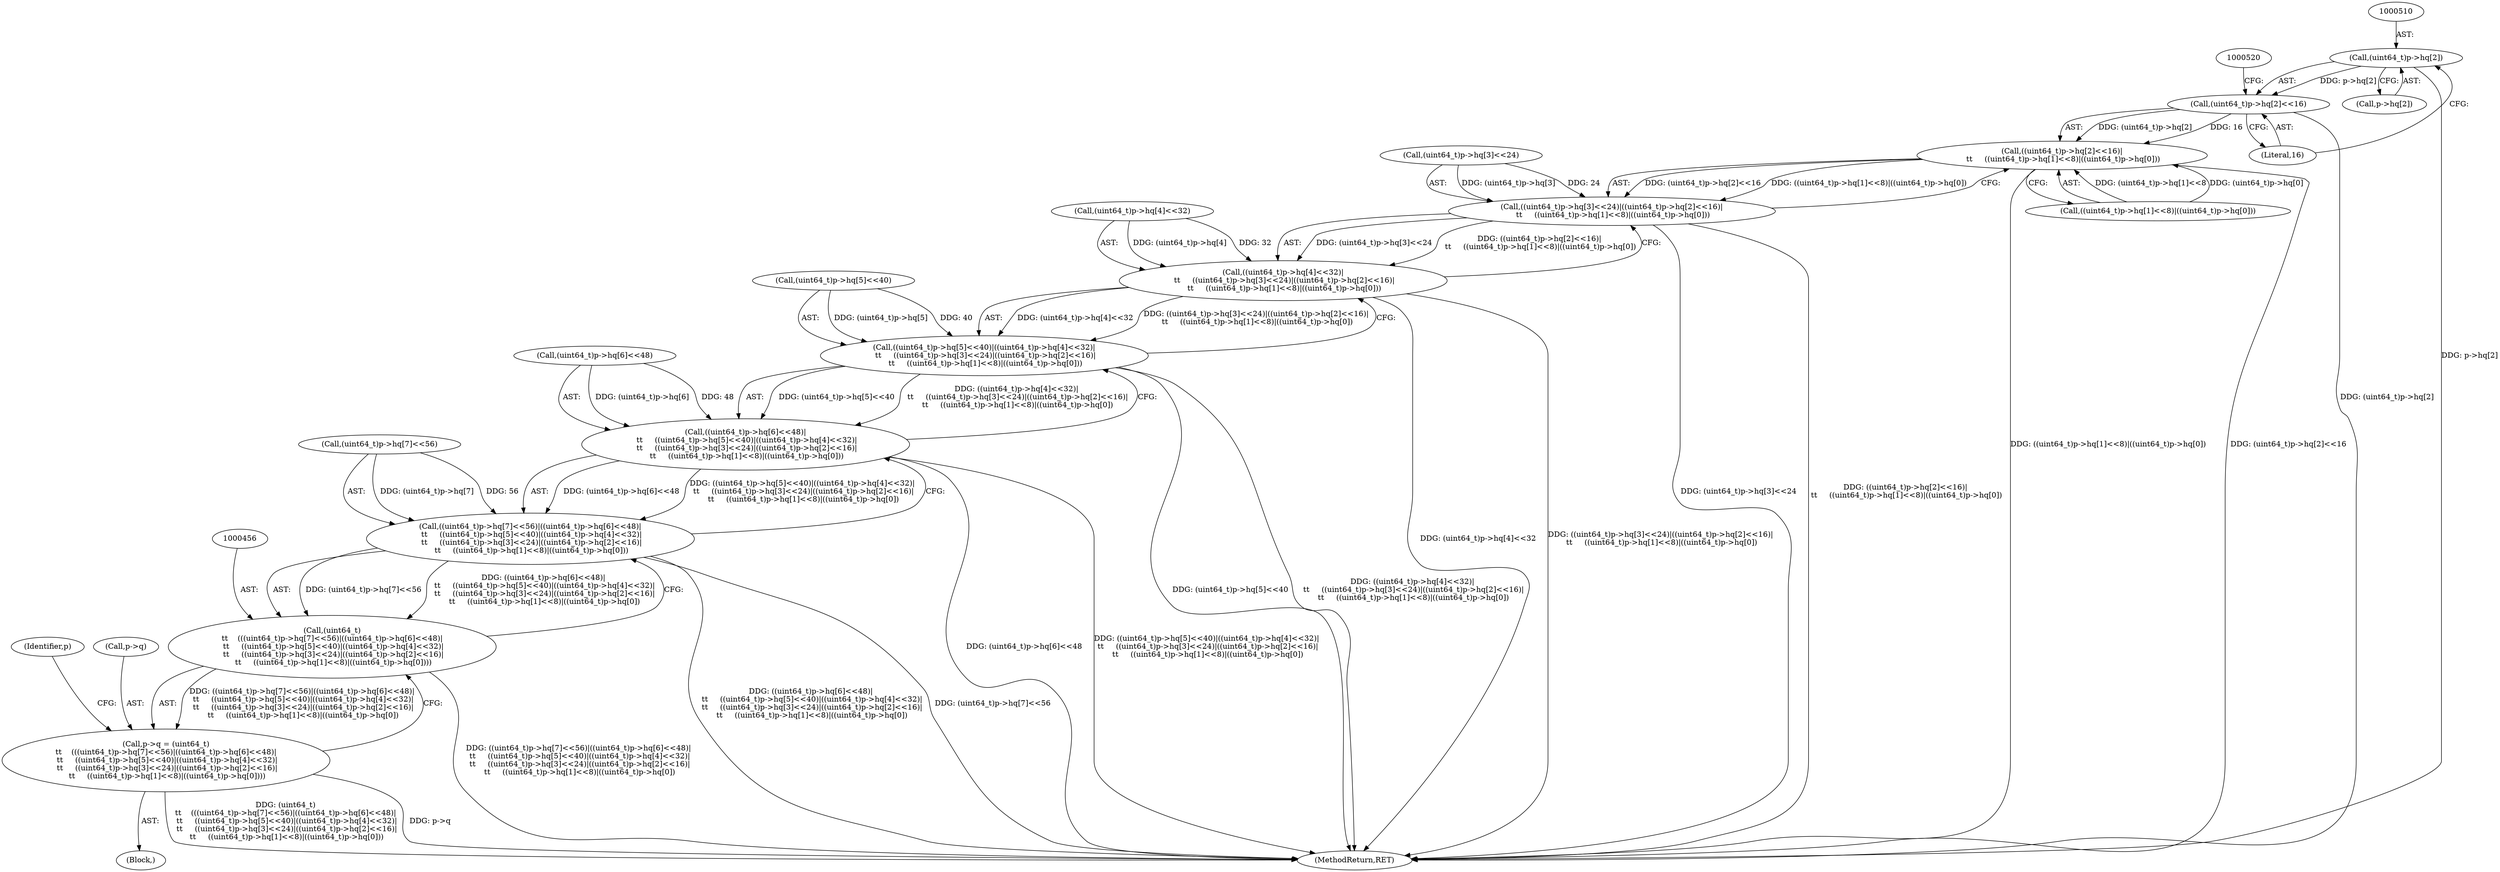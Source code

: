 digraph "0_file_4a284c89d6ef11aca34da65da7d673050a5ea320_2@pointer" {
"1000509" [label="(Call,(uint64_t)p->hq[2])"];
"1000508" [label="(Call,(uint64_t)p->hq[2]<<16)"];
"1000507" [label="(Call,((uint64_t)p->hq[2]<<16)|\n \t\t     ((uint64_t)p->hq[1]<<8)|((uint64_t)p->hq[0]))"];
"1000497" [label="(Call,((uint64_t)p->hq[3]<<24)|((uint64_t)p->hq[2]<<16)|\n \t\t     ((uint64_t)p->hq[1]<<8)|((uint64_t)p->hq[0]))"];
"1000487" [label="(Call,((uint64_t)p->hq[4]<<32)|\n \t\t     ((uint64_t)p->hq[3]<<24)|((uint64_t)p->hq[2]<<16)|\n \t\t     ((uint64_t)p->hq[1]<<8)|((uint64_t)p->hq[0]))"];
"1000477" [label="(Call,((uint64_t)p->hq[5]<<40)|((uint64_t)p->hq[4]<<32)|\n \t\t     ((uint64_t)p->hq[3]<<24)|((uint64_t)p->hq[2]<<16)|\n \t\t     ((uint64_t)p->hq[1]<<8)|((uint64_t)p->hq[0]))"];
"1000467" [label="(Call,((uint64_t)p->hq[6]<<48)|\n \t\t     ((uint64_t)p->hq[5]<<40)|((uint64_t)p->hq[4]<<32)|\n \t\t     ((uint64_t)p->hq[3]<<24)|((uint64_t)p->hq[2]<<16)|\n \t\t     ((uint64_t)p->hq[1]<<8)|((uint64_t)p->hq[0]))"];
"1000457" [label="(Call,((uint64_t)p->hq[7]<<56)|((uint64_t)p->hq[6]<<48)|\n \t\t     ((uint64_t)p->hq[5]<<40)|((uint64_t)p->hq[4]<<32)|\n \t\t     ((uint64_t)p->hq[3]<<24)|((uint64_t)p->hq[2]<<16)|\n \t\t     ((uint64_t)p->hq[1]<<8)|((uint64_t)p->hq[0]))"];
"1000455" [label="(Call,(uint64_t)\n\t\t    (((uint64_t)p->hq[7]<<56)|((uint64_t)p->hq[6]<<48)|\n \t\t     ((uint64_t)p->hq[5]<<40)|((uint64_t)p->hq[4]<<32)|\n \t\t     ((uint64_t)p->hq[3]<<24)|((uint64_t)p->hq[2]<<16)|\n \t\t     ((uint64_t)p->hq[1]<<8)|((uint64_t)p->hq[0])))"];
"1000451" [label="(Call,p->q = (uint64_t)\n\t\t    (((uint64_t)p->hq[7]<<56)|((uint64_t)p->hq[6]<<48)|\n \t\t     ((uint64_t)p->hq[5]<<40)|((uint64_t)p->hq[4]<<32)|\n \t\t     ((uint64_t)p->hq[3]<<24)|((uint64_t)p->hq[2]<<16)|\n \t\t     ((uint64_t)p->hq[1]<<8)|((uint64_t)p->hq[0])))"];
"1000508" [label="(Call,(uint64_t)p->hq[2]<<16)"];
"1000507" [label="(Call,((uint64_t)p->hq[2]<<16)|\n \t\t     ((uint64_t)p->hq[1]<<8)|((uint64_t)p->hq[0]))"];
"1000516" [label="(Literal,16)"];
"1000488" [label="(Call,(uint64_t)p->hq[4]<<32)"];
"1000119" [label="(Block,)"];
"1000487" [label="(Call,((uint64_t)p->hq[4]<<32)|\n \t\t     ((uint64_t)p->hq[3]<<24)|((uint64_t)p->hq[2]<<16)|\n \t\t     ((uint64_t)p->hq[1]<<8)|((uint64_t)p->hq[0]))"];
"1000478" [label="(Call,(uint64_t)p->hq[5]<<40)"];
"1000497" [label="(Call,((uint64_t)p->hq[3]<<24)|((uint64_t)p->hq[2]<<16)|\n \t\t     ((uint64_t)p->hq[1]<<8)|((uint64_t)p->hq[0]))"];
"1000517" [label="(Call,((uint64_t)p->hq[1]<<8)|((uint64_t)p->hq[0]))"];
"1000458" [label="(Call,(uint64_t)p->hq[7]<<56)"];
"1000468" [label="(Call,(uint64_t)p->hq[6]<<48)"];
"1000509" [label="(Call,(uint64_t)p->hq[2])"];
"1000477" [label="(Call,((uint64_t)p->hq[5]<<40)|((uint64_t)p->hq[4]<<32)|\n \t\t     ((uint64_t)p->hq[3]<<24)|((uint64_t)p->hq[2]<<16)|\n \t\t     ((uint64_t)p->hq[1]<<8)|((uint64_t)p->hq[0]))"];
"1000511" [label="(Call,p->hq[2])"];
"1000535" [label="(Identifier,p)"];
"1000451" [label="(Call,p->q = (uint64_t)\n\t\t    (((uint64_t)p->hq[7]<<56)|((uint64_t)p->hq[6]<<48)|\n \t\t     ((uint64_t)p->hq[5]<<40)|((uint64_t)p->hq[4]<<32)|\n \t\t     ((uint64_t)p->hq[3]<<24)|((uint64_t)p->hq[2]<<16)|\n \t\t     ((uint64_t)p->hq[1]<<8)|((uint64_t)p->hq[0])))"];
"1000455" [label="(Call,(uint64_t)\n\t\t    (((uint64_t)p->hq[7]<<56)|((uint64_t)p->hq[6]<<48)|\n \t\t     ((uint64_t)p->hq[5]<<40)|((uint64_t)p->hq[4]<<32)|\n \t\t     ((uint64_t)p->hq[3]<<24)|((uint64_t)p->hq[2]<<16)|\n \t\t     ((uint64_t)p->hq[1]<<8)|((uint64_t)p->hq[0])))"];
"1000467" [label="(Call,((uint64_t)p->hq[6]<<48)|\n \t\t     ((uint64_t)p->hq[5]<<40)|((uint64_t)p->hq[4]<<32)|\n \t\t     ((uint64_t)p->hq[3]<<24)|((uint64_t)p->hq[2]<<16)|\n \t\t     ((uint64_t)p->hq[1]<<8)|((uint64_t)p->hq[0]))"];
"1000879" [label="(MethodReturn,RET)"];
"1000452" [label="(Call,p->q)"];
"1000457" [label="(Call,((uint64_t)p->hq[7]<<56)|((uint64_t)p->hq[6]<<48)|\n \t\t     ((uint64_t)p->hq[5]<<40)|((uint64_t)p->hq[4]<<32)|\n \t\t     ((uint64_t)p->hq[3]<<24)|((uint64_t)p->hq[2]<<16)|\n \t\t     ((uint64_t)p->hq[1]<<8)|((uint64_t)p->hq[0]))"];
"1000498" [label="(Call,(uint64_t)p->hq[3]<<24)"];
"1000509" -> "1000508"  [label="AST: "];
"1000509" -> "1000511"  [label="CFG: "];
"1000510" -> "1000509"  [label="AST: "];
"1000511" -> "1000509"  [label="AST: "];
"1000516" -> "1000509"  [label="CFG: "];
"1000509" -> "1000879"  [label="DDG: p->hq[2]"];
"1000509" -> "1000508"  [label="DDG: p->hq[2]"];
"1000508" -> "1000507"  [label="AST: "];
"1000508" -> "1000516"  [label="CFG: "];
"1000516" -> "1000508"  [label="AST: "];
"1000520" -> "1000508"  [label="CFG: "];
"1000508" -> "1000879"  [label="DDG: (uint64_t)p->hq[2]"];
"1000508" -> "1000507"  [label="DDG: (uint64_t)p->hq[2]"];
"1000508" -> "1000507"  [label="DDG: 16"];
"1000507" -> "1000497"  [label="AST: "];
"1000507" -> "1000517"  [label="CFG: "];
"1000517" -> "1000507"  [label="AST: "];
"1000497" -> "1000507"  [label="CFG: "];
"1000507" -> "1000879"  [label="DDG: ((uint64_t)p->hq[1]<<8)|((uint64_t)p->hq[0])"];
"1000507" -> "1000879"  [label="DDG: (uint64_t)p->hq[2]<<16"];
"1000507" -> "1000497"  [label="DDG: (uint64_t)p->hq[2]<<16"];
"1000507" -> "1000497"  [label="DDG: ((uint64_t)p->hq[1]<<8)|((uint64_t)p->hq[0])"];
"1000517" -> "1000507"  [label="DDG: (uint64_t)p->hq[1]<<8"];
"1000517" -> "1000507"  [label="DDG: (uint64_t)p->hq[0]"];
"1000497" -> "1000487"  [label="AST: "];
"1000498" -> "1000497"  [label="AST: "];
"1000487" -> "1000497"  [label="CFG: "];
"1000497" -> "1000879"  [label="DDG: (uint64_t)p->hq[3]<<24"];
"1000497" -> "1000879"  [label="DDG: ((uint64_t)p->hq[2]<<16)|\n \t\t     ((uint64_t)p->hq[1]<<8)|((uint64_t)p->hq[0])"];
"1000497" -> "1000487"  [label="DDG: (uint64_t)p->hq[3]<<24"];
"1000497" -> "1000487"  [label="DDG: ((uint64_t)p->hq[2]<<16)|\n \t\t     ((uint64_t)p->hq[1]<<8)|((uint64_t)p->hq[0])"];
"1000498" -> "1000497"  [label="DDG: (uint64_t)p->hq[3]"];
"1000498" -> "1000497"  [label="DDG: 24"];
"1000487" -> "1000477"  [label="AST: "];
"1000488" -> "1000487"  [label="AST: "];
"1000477" -> "1000487"  [label="CFG: "];
"1000487" -> "1000879"  [label="DDG: (uint64_t)p->hq[4]<<32"];
"1000487" -> "1000879"  [label="DDG: ((uint64_t)p->hq[3]<<24)|((uint64_t)p->hq[2]<<16)|\n \t\t     ((uint64_t)p->hq[1]<<8)|((uint64_t)p->hq[0])"];
"1000487" -> "1000477"  [label="DDG: (uint64_t)p->hq[4]<<32"];
"1000487" -> "1000477"  [label="DDG: ((uint64_t)p->hq[3]<<24)|((uint64_t)p->hq[2]<<16)|\n \t\t     ((uint64_t)p->hq[1]<<8)|((uint64_t)p->hq[0])"];
"1000488" -> "1000487"  [label="DDG: (uint64_t)p->hq[4]"];
"1000488" -> "1000487"  [label="DDG: 32"];
"1000477" -> "1000467"  [label="AST: "];
"1000478" -> "1000477"  [label="AST: "];
"1000467" -> "1000477"  [label="CFG: "];
"1000477" -> "1000879"  [label="DDG: (uint64_t)p->hq[5]<<40"];
"1000477" -> "1000879"  [label="DDG: ((uint64_t)p->hq[4]<<32)|\n \t\t     ((uint64_t)p->hq[3]<<24)|((uint64_t)p->hq[2]<<16)|\n \t\t     ((uint64_t)p->hq[1]<<8)|((uint64_t)p->hq[0])"];
"1000477" -> "1000467"  [label="DDG: (uint64_t)p->hq[5]<<40"];
"1000477" -> "1000467"  [label="DDG: ((uint64_t)p->hq[4]<<32)|\n \t\t     ((uint64_t)p->hq[3]<<24)|((uint64_t)p->hq[2]<<16)|\n \t\t     ((uint64_t)p->hq[1]<<8)|((uint64_t)p->hq[0])"];
"1000478" -> "1000477"  [label="DDG: (uint64_t)p->hq[5]"];
"1000478" -> "1000477"  [label="DDG: 40"];
"1000467" -> "1000457"  [label="AST: "];
"1000468" -> "1000467"  [label="AST: "];
"1000457" -> "1000467"  [label="CFG: "];
"1000467" -> "1000879"  [label="DDG: (uint64_t)p->hq[6]<<48"];
"1000467" -> "1000879"  [label="DDG: ((uint64_t)p->hq[5]<<40)|((uint64_t)p->hq[4]<<32)|\n \t\t     ((uint64_t)p->hq[3]<<24)|((uint64_t)p->hq[2]<<16)|\n \t\t     ((uint64_t)p->hq[1]<<8)|((uint64_t)p->hq[0])"];
"1000467" -> "1000457"  [label="DDG: (uint64_t)p->hq[6]<<48"];
"1000467" -> "1000457"  [label="DDG: ((uint64_t)p->hq[5]<<40)|((uint64_t)p->hq[4]<<32)|\n \t\t     ((uint64_t)p->hq[3]<<24)|((uint64_t)p->hq[2]<<16)|\n \t\t     ((uint64_t)p->hq[1]<<8)|((uint64_t)p->hq[0])"];
"1000468" -> "1000467"  [label="DDG: (uint64_t)p->hq[6]"];
"1000468" -> "1000467"  [label="DDG: 48"];
"1000457" -> "1000455"  [label="AST: "];
"1000458" -> "1000457"  [label="AST: "];
"1000455" -> "1000457"  [label="CFG: "];
"1000457" -> "1000879"  [label="DDG: ((uint64_t)p->hq[6]<<48)|\n \t\t     ((uint64_t)p->hq[5]<<40)|((uint64_t)p->hq[4]<<32)|\n \t\t     ((uint64_t)p->hq[3]<<24)|((uint64_t)p->hq[2]<<16)|\n \t\t     ((uint64_t)p->hq[1]<<8)|((uint64_t)p->hq[0])"];
"1000457" -> "1000879"  [label="DDG: (uint64_t)p->hq[7]<<56"];
"1000457" -> "1000455"  [label="DDG: (uint64_t)p->hq[7]<<56"];
"1000457" -> "1000455"  [label="DDG: ((uint64_t)p->hq[6]<<48)|\n \t\t     ((uint64_t)p->hq[5]<<40)|((uint64_t)p->hq[4]<<32)|\n \t\t     ((uint64_t)p->hq[3]<<24)|((uint64_t)p->hq[2]<<16)|\n \t\t     ((uint64_t)p->hq[1]<<8)|((uint64_t)p->hq[0])"];
"1000458" -> "1000457"  [label="DDG: (uint64_t)p->hq[7]"];
"1000458" -> "1000457"  [label="DDG: 56"];
"1000455" -> "1000451"  [label="AST: "];
"1000456" -> "1000455"  [label="AST: "];
"1000451" -> "1000455"  [label="CFG: "];
"1000455" -> "1000879"  [label="DDG: ((uint64_t)p->hq[7]<<56)|((uint64_t)p->hq[6]<<48)|\n \t\t     ((uint64_t)p->hq[5]<<40)|((uint64_t)p->hq[4]<<32)|\n \t\t     ((uint64_t)p->hq[3]<<24)|((uint64_t)p->hq[2]<<16)|\n \t\t     ((uint64_t)p->hq[1]<<8)|((uint64_t)p->hq[0])"];
"1000455" -> "1000451"  [label="DDG: ((uint64_t)p->hq[7]<<56)|((uint64_t)p->hq[6]<<48)|\n \t\t     ((uint64_t)p->hq[5]<<40)|((uint64_t)p->hq[4]<<32)|\n \t\t     ((uint64_t)p->hq[3]<<24)|((uint64_t)p->hq[2]<<16)|\n \t\t     ((uint64_t)p->hq[1]<<8)|((uint64_t)p->hq[0])"];
"1000451" -> "1000119"  [label="AST: "];
"1000452" -> "1000451"  [label="AST: "];
"1000535" -> "1000451"  [label="CFG: "];
"1000451" -> "1000879"  [label="DDG: (uint64_t)\n\t\t    (((uint64_t)p->hq[7]<<56)|((uint64_t)p->hq[6]<<48)|\n \t\t     ((uint64_t)p->hq[5]<<40)|((uint64_t)p->hq[4]<<32)|\n \t\t     ((uint64_t)p->hq[3]<<24)|((uint64_t)p->hq[2]<<16)|\n \t\t     ((uint64_t)p->hq[1]<<8)|((uint64_t)p->hq[0]))"];
"1000451" -> "1000879"  [label="DDG: p->q"];
}
